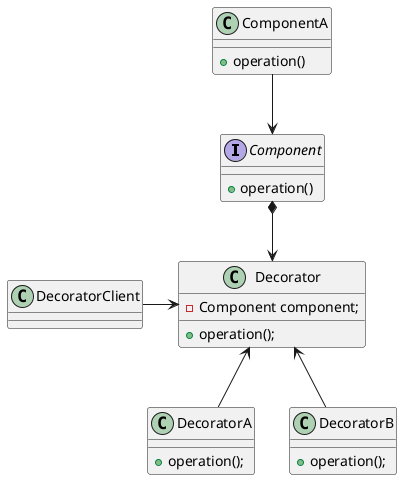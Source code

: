 @startuml


interface Component {
   + operation()
}
class ComponentA {
   + operation()
}
ComponentA -->Component
class Decorator {
  - Component component;
  +operation();

}
class DecoratorA {
+operation();

}
class DecoratorB {
+operation();

}
Component *--> Decorator
Decorator <-- DecoratorA
Decorator <-- DecoratorB

class DecoratorClient {

}
DecoratorClient -> Decorator
@enduml